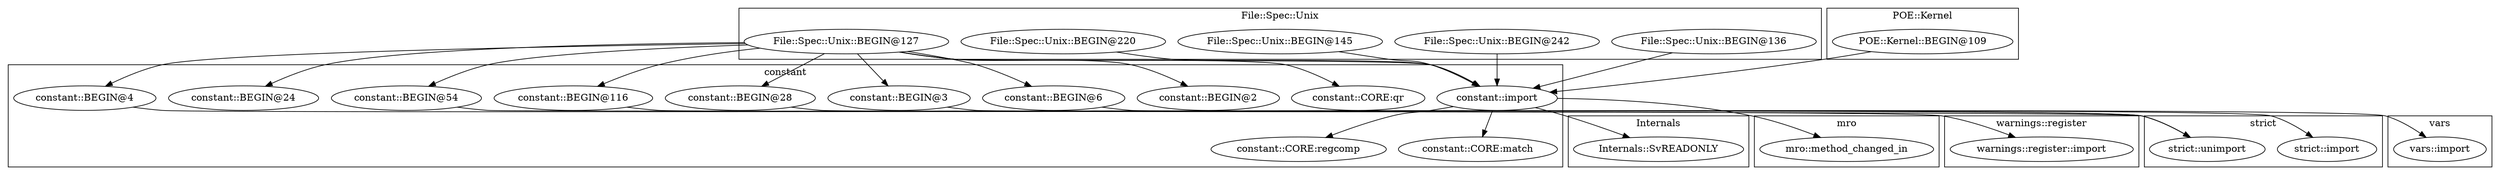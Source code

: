 digraph {
graph [overlap=false]
subgraph cluster_File_Spec_Unix {
	label="File::Spec::Unix";
	"File::Spec::Unix::BEGIN@136";
	"File::Spec::Unix::BEGIN@242";
	"File::Spec::Unix::BEGIN@127";
	"File::Spec::Unix::BEGIN@145";
	"File::Spec::Unix::BEGIN@220";
}
subgraph cluster_Internals {
	label="Internals";
	"Internals::SvREADONLY";
}
subgraph cluster_mro {
	label="mro";
	"mro::method_changed_in";
}
subgraph cluster_vars {
	label="vars";
	"vars::import";
}
subgraph cluster_warnings_register {
	label="warnings::register";
	"warnings::register::import";
}
subgraph cluster_POE_Kernel {
	label="POE::Kernel";
	"POE::Kernel::BEGIN@109";
}
subgraph cluster_strict {
	label="strict";
	"strict::import";
	"strict::unimport";
}
subgraph cluster_constant {
	label="constant";
	"constant::CORE:regcomp";
	"constant::import";
	"constant::BEGIN@4";
	"constant::BEGIN@28";
	"constant::BEGIN@3";
	"constant::BEGIN@116";
	"constant::BEGIN@6";
	"constant::BEGIN@2";
	"constant::CORE:match";
	"constant::BEGIN@54";
	"constant::CORE:qr";
	"constant::BEGIN@24";
}
"File::Spec::Unix::BEGIN@127" -> "constant::BEGIN@116";
"File::Spec::Unix::BEGIN@127" -> "constant::BEGIN@24";
"constant::import" -> "constant::CORE:match";
"File::Spec::Unix::BEGIN@127" -> "constant::BEGIN@6";
"File::Spec::Unix::BEGIN@127" -> "constant::BEGIN@28";
"File::Spec::Unix::BEGIN@220" -> "constant::import";
"File::Spec::Unix::BEGIN@145" -> "constant::import";
"POE::Kernel::BEGIN@109" -> "constant::import";
"File::Spec::Unix::BEGIN@242" -> "constant::import";
"File::Spec::Unix::BEGIN@136" -> "constant::import";
"File::Spec::Unix::BEGIN@127" -> "constant::import";
"constant::BEGIN@4" -> "warnings::register::import";
"constant::BEGIN@6" -> "vars::import";
"File::Spec::Unix::BEGIN@127" -> "constant::BEGIN@2";
"constant::import" -> "mro::method_changed_in";
"File::Spec::Unix::BEGIN@127" -> "constant::BEGIN@4";
"constant::import" -> "constant::CORE:regcomp";
"File::Spec::Unix::BEGIN@127" -> "constant::BEGIN@3";
"constant::BEGIN@116" -> "strict::unimport";
"constant::BEGIN@54" -> "strict::unimport";
"constant::BEGIN@28" -> "strict::unimport";
"constant::import" -> "Internals::SvREADONLY";
"File::Spec::Unix::BEGIN@127" -> "constant::CORE:qr";
"File::Spec::Unix::BEGIN@127" -> "constant::BEGIN@54";
"constant::BEGIN@3" -> "strict::import";
}
